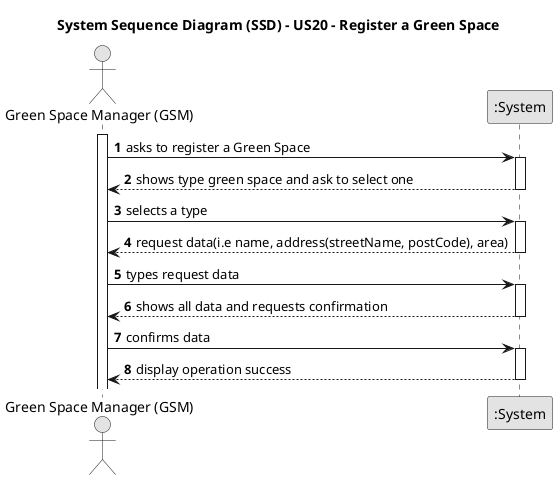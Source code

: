 @startuml
skinparam monochrome true
skinparam packageStyle rectangle
skinparam shadowing false

title System Sequence Diagram (SSD) - US20 - Register a Green Space

autonumber

actor "Green Space Manager (GSM)" as GSM
participant ":System" as System

activate GSM

    GSM -> System : asks to register a Green Space
    activate System

        System --> GSM : shows type green space and ask to select one
    deactivate System

    GSM->System: selects a type
    activate System

        System --> GSM : request data(i.e name, address(streetName, postCode), area)

    deactivate System


    GSM -> System : types request data
    activate System

        System --> GSM : shows all data and requests confirmation
    deactivate System

    GSM -> System : confirms data
    activate System

    System --> GSM : display operation success
    deactivate System

@enduml